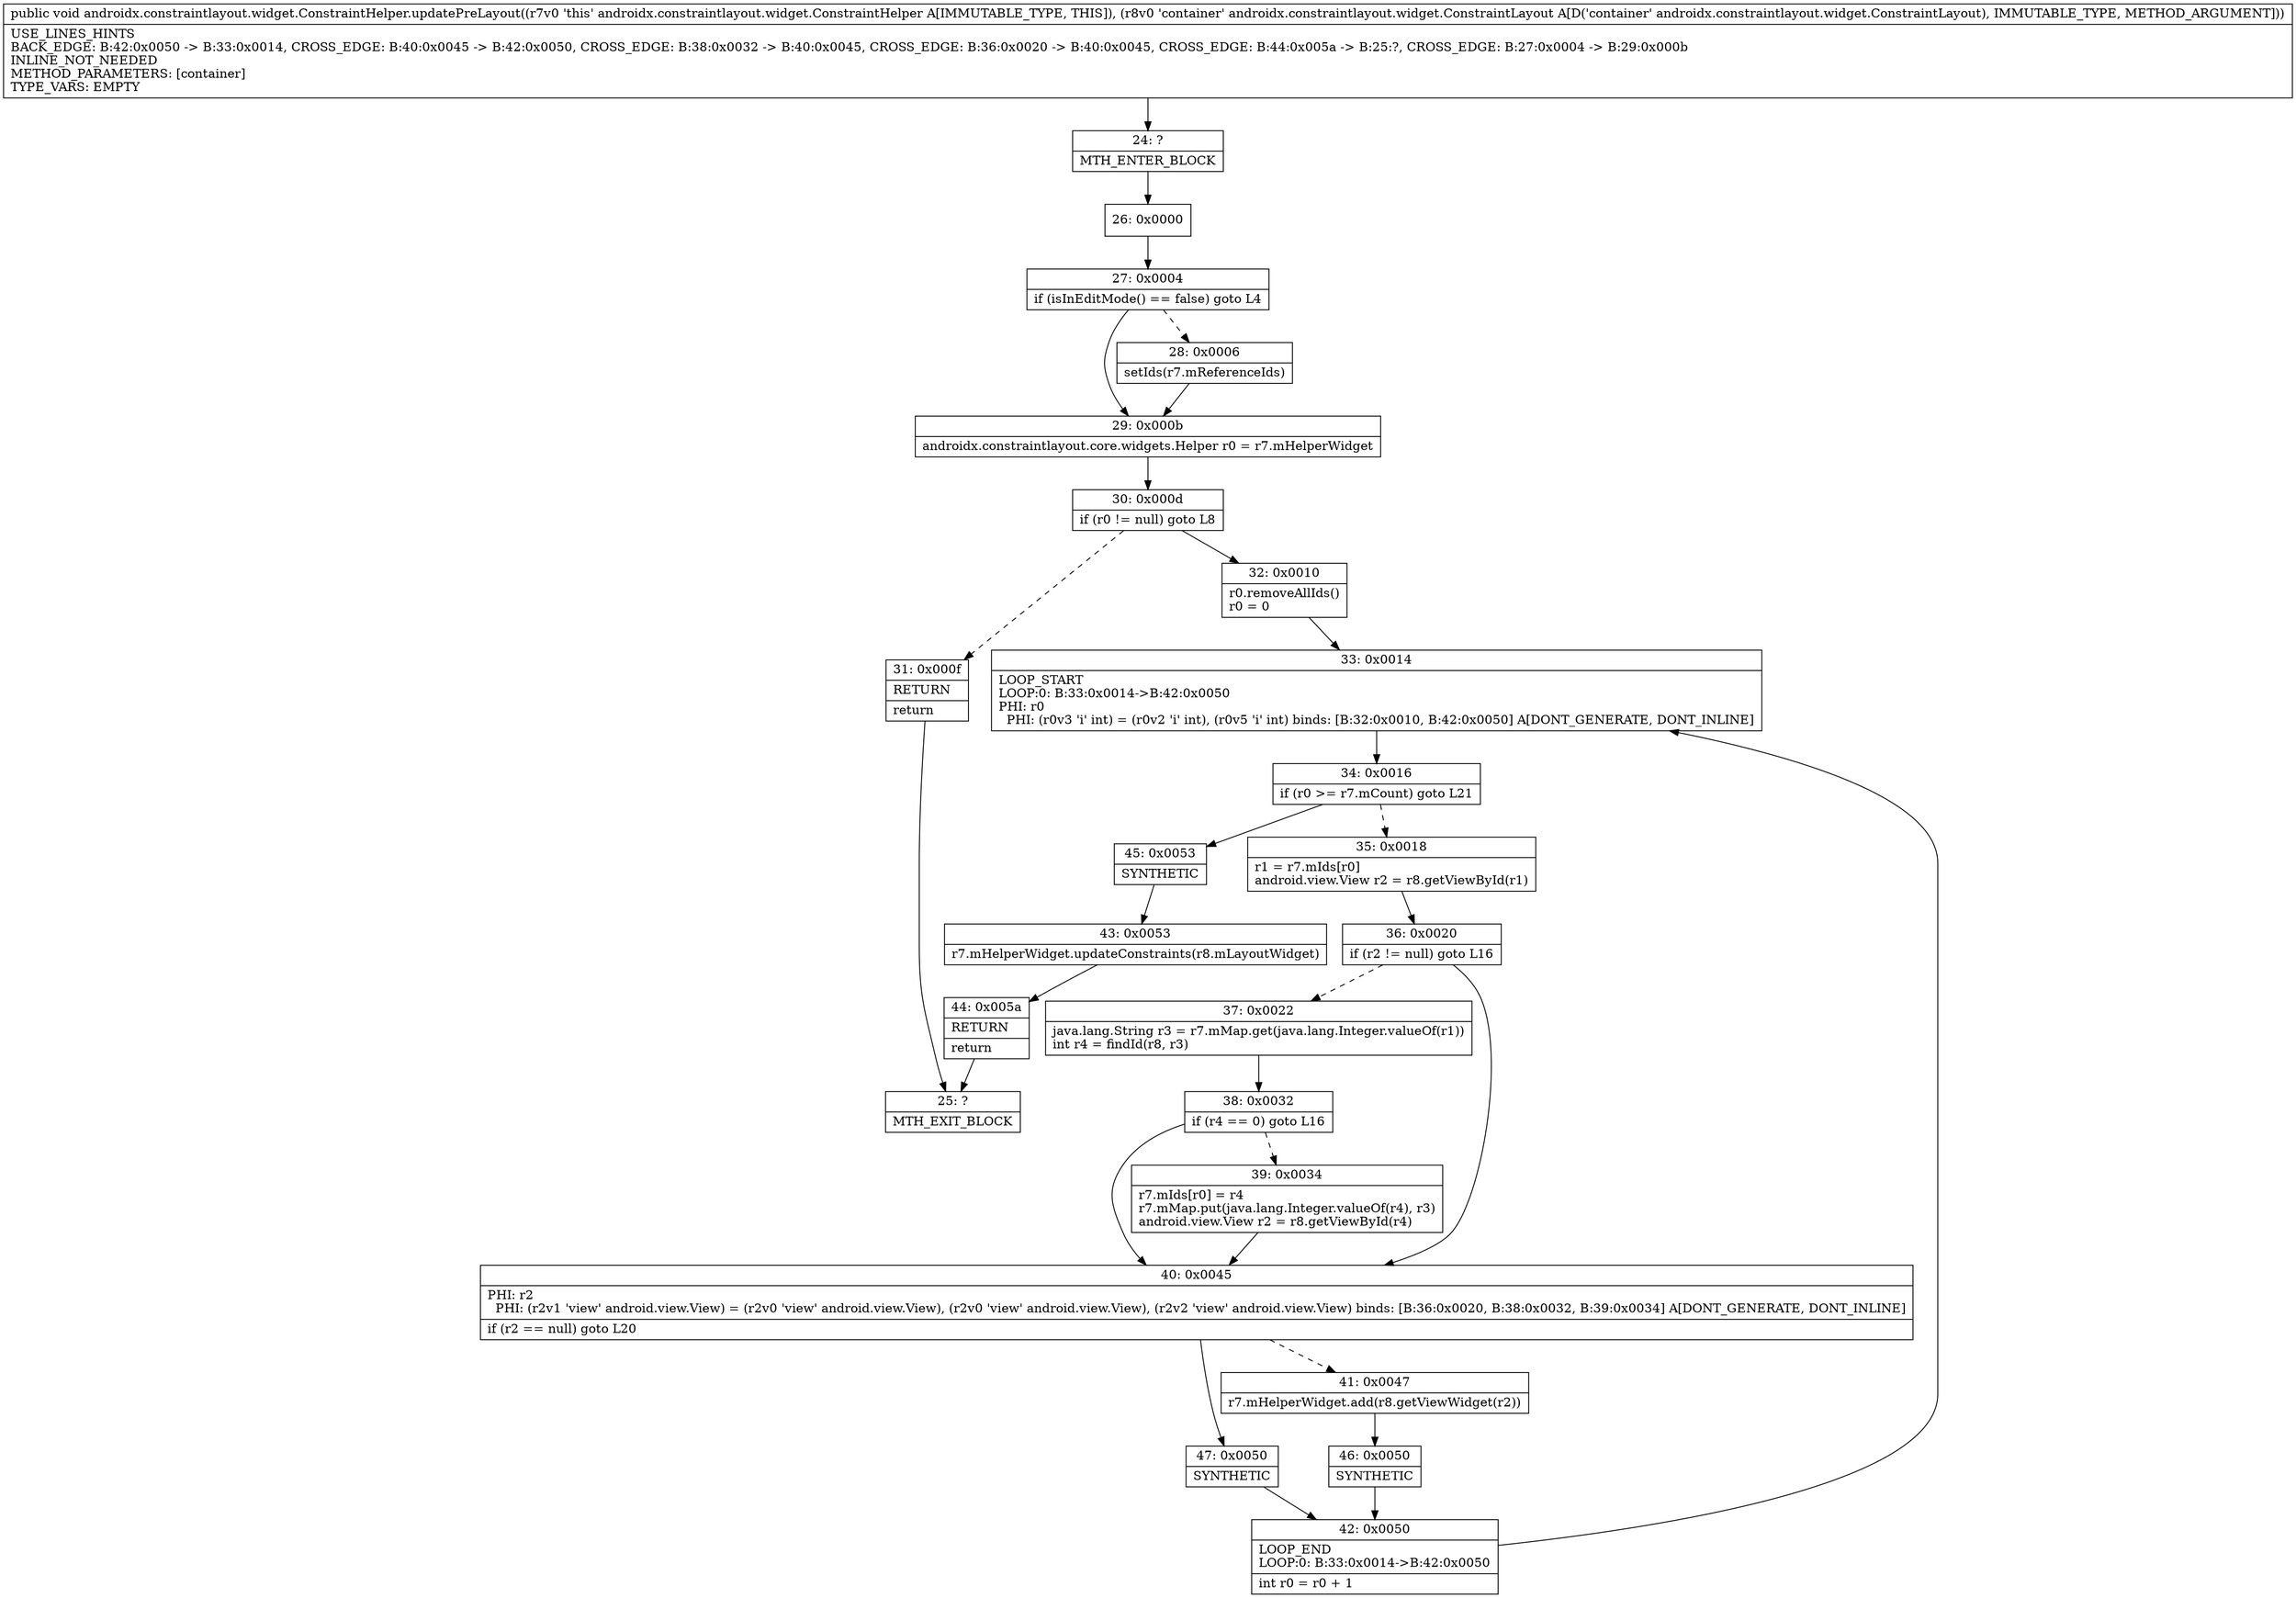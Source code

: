 digraph "CFG forandroidx.constraintlayout.widget.ConstraintHelper.updatePreLayout(Landroidx\/constraintlayout\/widget\/ConstraintLayout;)V" {
Node_24 [shape=record,label="{24\:\ ?|MTH_ENTER_BLOCK\l}"];
Node_26 [shape=record,label="{26\:\ 0x0000}"];
Node_27 [shape=record,label="{27\:\ 0x0004|if (isInEditMode() == false) goto L4\l}"];
Node_28 [shape=record,label="{28\:\ 0x0006|setIds(r7.mReferenceIds)\l}"];
Node_29 [shape=record,label="{29\:\ 0x000b|androidx.constraintlayout.core.widgets.Helper r0 = r7.mHelperWidget\l}"];
Node_30 [shape=record,label="{30\:\ 0x000d|if (r0 != null) goto L8\l}"];
Node_31 [shape=record,label="{31\:\ 0x000f|RETURN\l|return\l}"];
Node_25 [shape=record,label="{25\:\ ?|MTH_EXIT_BLOCK\l}"];
Node_32 [shape=record,label="{32\:\ 0x0010|r0.removeAllIds()\lr0 = 0\l}"];
Node_33 [shape=record,label="{33\:\ 0x0014|LOOP_START\lLOOP:0: B:33:0x0014\-\>B:42:0x0050\lPHI: r0 \l  PHI: (r0v3 'i' int) = (r0v2 'i' int), (r0v5 'i' int) binds: [B:32:0x0010, B:42:0x0050] A[DONT_GENERATE, DONT_INLINE]\l}"];
Node_34 [shape=record,label="{34\:\ 0x0016|if (r0 \>= r7.mCount) goto L21\l}"];
Node_35 [shape=record,label="{35\:\ 0x0018|r1 = r7.mIds[r0]\landroid.view.View r2 = r8.getViewById(r1)\l}"];
Node_36 [shape=record,label="{36\:\ 0x0020|if (r2 != null) goto L16\l}"];
Node_37 [shape=record,label="{37\:\ 0x0022|java.lang.String r3 = r7.mMap.get(java.lang.Integer.valueOf(r1))\lint r4 = findId(r8, r3)\l}"];
Node_38 [shape=record,label="{38\:\ 0x0032|if (r4 == 0) goto L16\l}"];
Node_39 [shape=record,label="{39\:\ 0x0034|r7.mIds[r0] = r4\lr7.mMap.put(java.lang.Integer.valueOf(r4), r3)\landroid.view.View r2 = r8.getViewById(r4)\l}"];
Node_40 [shape=record,label="{40\:\ 0x0045|PHI: r2 \l  PHI: (r2v1 'view' android.view.View) = (r2v0 'view' android.view.View), (r2v0 'view' android.view.View), (r2v2 'view' android.view.View) binds: [B:36:0x0020, B:38:0x0032, B:39:0x0034] A[DONT_GENERATE, DONT_INLINE]\l|if (r2 == null) goto L20\l}"];
Node_41 [shape=record,label="{41\:\ 0x0047|r7.mHelperWidget.add(r8.getViewWidget(r2))\l}"];
Node_46 [shape=record,label="{46\:\ 0x0050|SYNTHETIC\l}"];
Node_42 [shape=record,label="{42\:\ 0x0050|LOOP_END\lLOOP:0: B:33:0x0014\-\>B:42:0x0050\l|int r0 = r0 + 1\l}"];
Node_47 [shape=record,label="{47\:\ 0x0050|SYNTHETIC\l}"];
Node_45 [shape=record,label="{45\:\ 0x0053|SYNTHETIC\l}"];
Node_43 [shape=record,label="{43\:\ 0x0053|r7.mHelperWidget.updateConstraints(r8.mLayoutWidget)\l}"];
Node_44 [shape=record,label="{44\:\ 0x005a|RETURN\l|return\l}"];
MethodNode[shape=record,label="{public void androidx.constraintlayout.widget.ConstraintHelper.updatePreLayout((r7v0 'this' androidx.constraintlayout.widget.ConstraintHelper A[IMMUTABLE_TYPE, THIS]), (r8v0 'container' androidx.constraintlayout.widget.ConstraintLayout A[D('container' androidx.constraintlayout.widget.ConstraintLayout), IMMUTABLE_TYPE, METHOD_ARGUMENT]))  | USE_LINES_HINTS\lBACK_EDGE: B:42:0x0050 \-\> B:33:0x0014, CROSS_EDGE: B:40:0x0045 \-\> B:42:0x0050, CROSS_EDGE: B:38:0x0032 \-\> B:40:0x0045, CROSS_EDGE: B:36:0x0020 \-\> B:40:0x0045, CROSS_EDGE: B:44:0x005a \-\> B:25:?, CROSS_EDGE: B:27:0x0004 \-\> B:29:0x000b\lINLINE_NOT_NEEDED\lMETHOD_PARAMETERS: [container]\lTYPE_VARS: EMPTY\l}"];
MethodNode -> Node_24;Node_24 -> Node_26;
Node_26 -> Node_27;
Node_27 -> Node_28[style=dashed];
Node_27 -> Node_29;
Node_28 -> Node_29;
Node_29 -> Node_30;
Node_30 -> Node_31[style=dashed];
Node_30 -> Node_32;
Node_31 -> Node_25;
Node_32 -> Node_33;
Node_33 -> Node_34;
Node_34 -> Node_35[style=dashed];
Node_34 -> Node_45;
Node_35 -> Node_36;
Node_36 -> Node_37[style=dashed];
Node_36 -> Node_40;
Node_37 -> Node_38;
Node_38 -> Node_39[style=dashed];
Node_38 -> Node_40;
Node_39 -> Node_40;
Node_40 -> Node_41[style=dashed];
Node_40 -> Node_47;
Node_41 -> Node_46;
Node_46 -> Node_42;
Node_42 -> Node_33;
Node_47 -> Node_42;
Node_45 -> Node_43;
Node_43 -> Node_44;
Node_44 -> Node_25;
}

